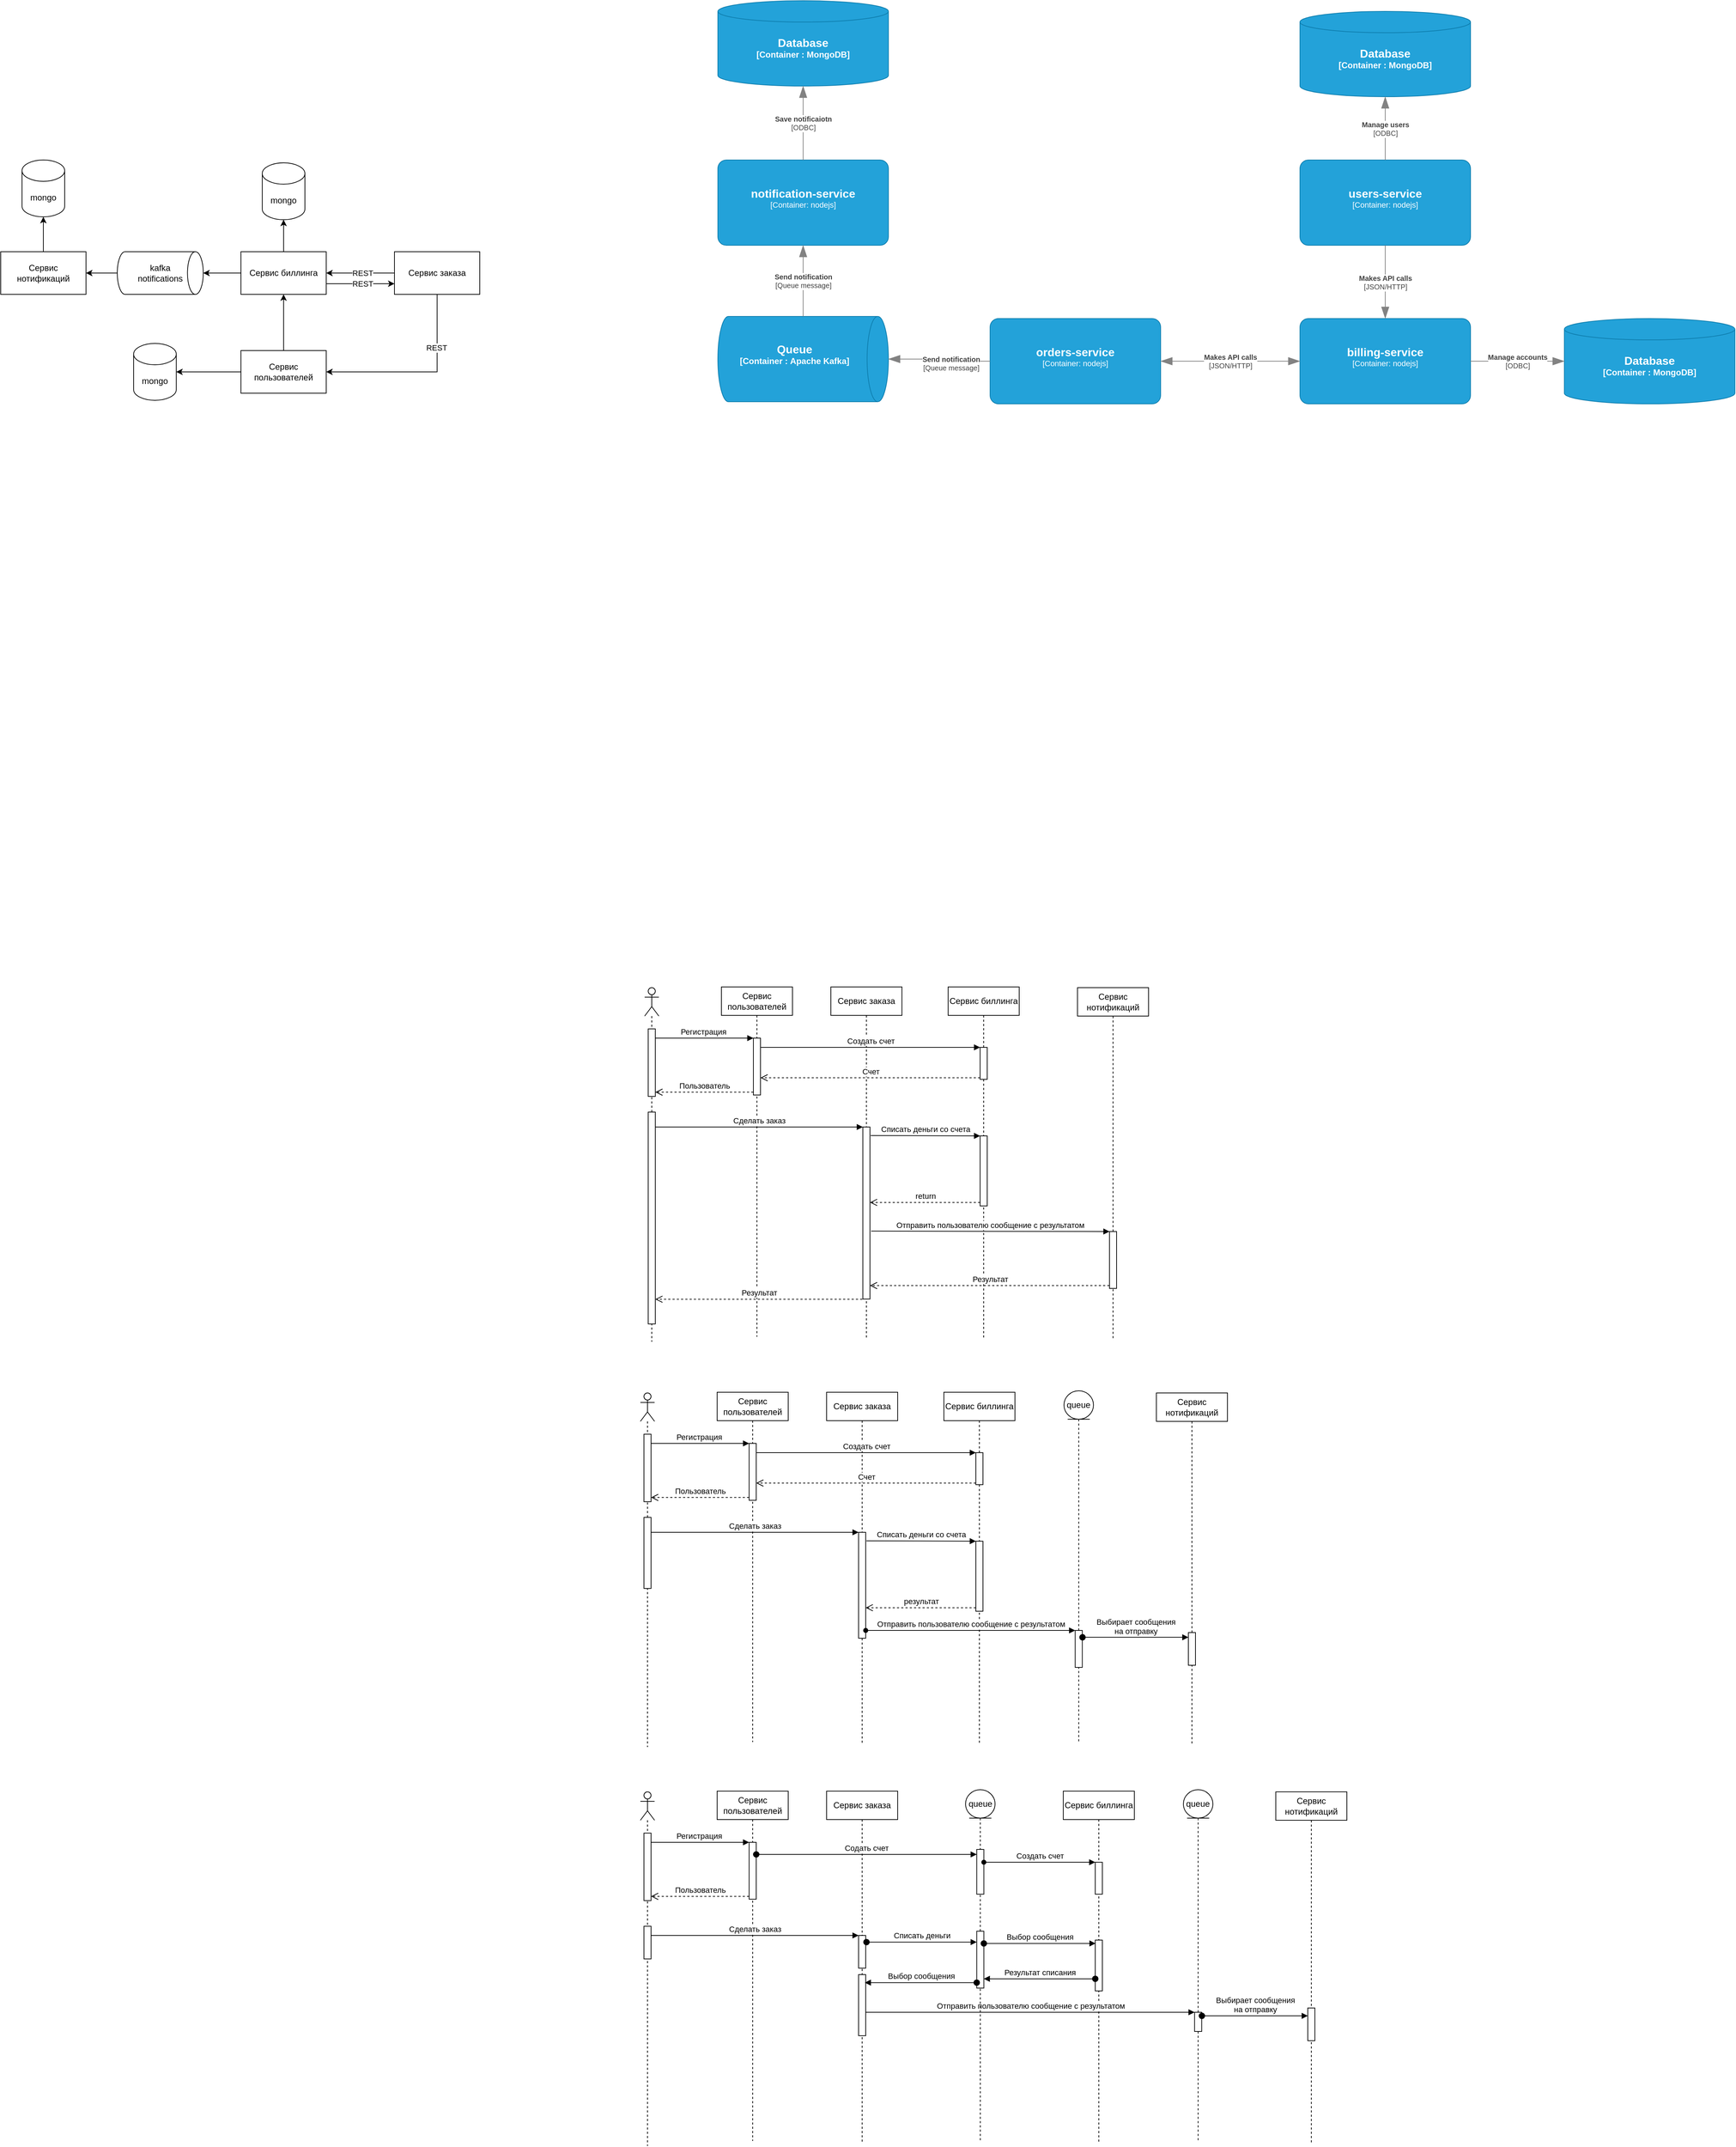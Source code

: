 <mxfile version="17.2.4" type="device"><diagram id="BWR03yrAjeiWioCfs5g1" name="Page-1"><mxGraphModel dx="2302" dy="2225" grid="0" gridSize="10" guides="1" tooltips="1" connect="1" arrows="1" fold="1" page="0" pageScale="1" pageWidth="1169" pageHeight="827" math="0" shadow="0"><root><mxCell id="0"/><mxCell id="1" parent="0"/><mxCell id="w_skYbhyD3DqAEMWuU6U-9" style="edgeStyle=orthogonalEdgeStyle;rounded=0;orthogonalLoop=1;jettySize=auto;html=1;" parent="1" source="w_skYbhyD3DqAEMWuU6U-1" target="w_skYbhyD3DqAEMWuU6U-2" edge="1"><mxGeometry relative="1" as="geometry"/></mxCell><mxCell id="HRz4wsdPQd09384HaooF-6" value="REST" style="edgeLabel;html=1;align=center;verticalAlign=middle;resizable=0;points=[];" parent="w_skYbhyD3DqAEMWuU6U-9" vertex="1" connectable="0"><mxGeometry x="0.233" y="1" relative="1" as="geometry"><mxPoint x="14" y="-1" as="offset"/></mxGeometry></mxCell><mxCell id="HRz4wsdPQd09384HaooF-4" style="edgeStyle=orthogonalEdgeStyle;rounded=0;orthogonalLoop=1;jettySize=auto;html=1;entryX=1;entryY=0.5;entryDx=0;entryDy=0;exitX=0.5;exitY=1;exitDx=0;exitDy=0;" parent="1" source="w_skYbhyD3DqAEMWuU6U-1" target="HRz4wsdPQd09384HaooF-2" edge="1"><mxGeometry relative="1" as="geometry"/></mxCell><mxCell id="HRz4wsdPQd09384HaooF-5" value="REST" style="edgeLabel;html=1;align=center;verticalAlign=middle;resizable=0;points=[];" parent="HRz4wsdPQd09384HaooF-4" vertex="1" connectable="0"><mxGeometry x="-0.437" y="-1" relative="1" as="geometry"><mxPoint as="offset"/></mxGeometry></mxCell><mxCell id="w_skYbhyD3DqAEMWuU6U-1" value="Сервис заказа" style="rounded=0;whiteSpace=wrap;html=1;" parent="1" vertex="1"><mxGeometry x="-324" y="-496" width="120" height="60" as="geometry"/></mxCell><mxCell id="w_skYbhyD3DqAEMWuU6U-7" style="edgeStyle=orthogonalEdgeStyle;rounded=0;orthogonalLoop=1;jettySize=auto;html=1;exitX=0.5;exitY=0;exitDx=0;exitDy=0;entryX=0.5;entryY=1;entryDx=0;entryDy=0;entryPerimeter=0;" parent="1" source="w_skYbhyD3DqAEMWuU6U-2" target="w_skYbhyD3DqAEMWuU6U-6" edge="1"><mxGeometry relative="1" as="geometry"/></mxCell><mxCell id="w_skYbhyD3DqAEMWuU6U-13" style="edgeStyle=orthogonalEdgeStyle;rounded=0;orthogonalLoop=1;jettySize=auto;html=1;exitX=0;exitY=0.5;exitDx=0;exitDy=0;entryX=1;entryY=0.5;entryDx=0;entryDy=0;entryPerimeter=0;" parent="1" source="w_skYbhyD3DqAEMWuU6U-2" target="w_skYbhyD3DqAEMWuU6U-12" edge="1"><mxGeometry relative="1" as="geometry"/></mxCell><mxCell id="HRz4wsdPQd09384HaooF-9" style="edgeStyle=orthogonalEdgeStyle;rounded=0;orthogonalLoop=1;jettySize=auto;html=1;exitX=1;exitY=0.75;exitDx=0;exitDy=0;entryX=0;entryY=0.75;entryDx=0;entryDy=0;" parent="1" source="w_skYbhyD3DqAEMWuU6U-2" target="w_skYbhyD3DqAEMWuU6U-1" edge="1"><mxGeometry relative="1" as="geometry"><Array as="points"><mxPoint x="-365" y="-451"/><mxPoint x="-365" y="-451"/></Array></mxGeometry></mxCell><mxCell id="HRz4wsdPQd09384HaooF-10" value="REST" style="edgeLabel;html=1;align=center;verticalAlign=middle;resizable=0;points=[];" parent="HRz4wsdPQd09384HaooF-9" vertex="1" connectable="0"><mxGeometry x="0.276" relative="1" as="geometry"><mxPoint x="-10" as="offset"/></mxGeometry></mxCell><mxCell id="w_skYbhyD3DqAEMWuU6U-2" value="Сервис биллинга" style="rounded=0;whiteSpace=wrap;html=1;" parent="1" vertex="1"><mxGeometry x="-540" y="-496" width="120" height="60" as="geometry"/></mxCell><mxCell id="w_skYbhyD3DqAEMWuU6U-5" style="edgeStyle=orthogonalEdgeStyle;rounded=0;orthogonalLoop=1;jettySize=auto;html=1;" parent="1" source="w_skYbhyD3DqAEMWuU6U-3" target="w_skYbhyD3DqAEMWuU6U-4" edge="1"><mxGeometry relative="1" as="geometry"/></mxCell><mxCell id="w_skYbhyD3DqAEMWuU6U-3" value="Сервис нотификаций&lt;br&gt;" style="rounded=0;whiteSpace=wrap;html=1;" parent="1" vertex="1"><mxGeometry x="-878" y="-496" width="120" height="60" as="geometry"/></mxCell><mxCell id="w_skYbhyD3DqAEMWuU6U-4" value="mongo" style="shape=cylinder3;whiteSpace=wrap;html=1;boundedLbl=1;backgroundOutline=1;size=15;" parent="1" vertex="1"><mxGeometry x="-848" y="-625" width="60" height="80" as="geometry"/></mxCell><mxCell id="w_skYbhyD3DqAEMWuU6U-6" value="mongo" style="shape=cylinder3;whiteSpace=wrap;html=1;boundedLbl=1;backgroundOutline=1;size=15;" parent="1" vertex="1"><mxGeometry x="-510" y="-621" width="60" height="80" as="geometry"/></mxCell><mxCell id="w_skYbhyD3DqAEMWuU6U-14" style="edgeStyle=orthogonalEdgeStyle;rounded=0;orthogonalLoop=1;jettySize=auto;html=1;" parent="1" source="w_skYbhyD3DqAEMWuU6U-12" target="w_skYbhyD3DqAEMWuU6U-3" edge="1"><mxGeometry relative="1" as="geometry"/></mxCell><mxCell id="w_skYbhyD3DqAEMWuU6U-12" value="kafka&lt;br&gt;notifications" style="strokeWidth=1;html=1;shape=mxgraph.flowchart.direct_data;whiteSpace=wrap;" parent="1" vertex="1"><mxGeometry x="-714" y="-496" width="121" height="60" as="geometry"/></mxCell><mxCell id="w_skYbhyD3DqAEMWuU6U-15" value="Сервис нотификаций" style="shape=umlLifeline;perimeter=lifelinePerimeter;whiteSpace=wrap;html=1;container=1;collapsible=0;recursiveResize=0;outlineConnect=0;strokeWidth=1;" parent="1" vertex="1"><mxGeometry x="637" y="539" width="100" height="494" as="geometry"/></mxCell><mxCell id="HRz4wsdPQd09384HaooF-51" value="" style="html=1;points=[];perimeter=orthogonalPerimeter;" parent="w_skYbhyD3DqAEMWuU6U-15" vertex="1"><mxGeometry x="45" y="343" width="10" height="80" as="geometry"/></mxCell><mxCell id="w_skYbhyD3DqAEMWuU6U-16" value="Сервис биллинга" style="shape=umlLifeline;perimeter=lifelinePerimeter;whiteSpace=wrap;html=1;container=1;collapsible=0;recursiveResize=0;outlineConnect=0;strokeWidth=1;" parent="1" vertex="1"><mxGeometry x="455" y="538" width="100" height="495" as="geometry"/></mxCell><mxCell id="HRz4wsdPQd09384HaooF-41" value="" style="html=1;points=[];perimeter=orthogonalPerimeter;" parent="w_skYbhyD3DqAEMWuU6U-16" vertex="1"><mxGeometry x="45" y="85" width="10" height="45" as="geometry"/></mxCell><mxCell id="HRz4wsdPQd09384HaooF-48" value="" style="html=1;points=[];perimeter=orthogonalPerimeter;" parent="w_skYbhyD3DqAEMWuU6U-16" vertex="1"><mxGeometry x="45" y="209.5" width="10" height="98.5" as="geometry"/></mxCell><mxCell id="w_skYbhyD3DqAEMWuU6U-17" value="Сервис заказа" style="shape=umlLifeline;perimeter=lifelinePerimeter;whiteSpace=wrap;html=1;container=1;collapsible=0;recursiveResize=0;outlineConnect=0;strokeWidth=1;" parent="1" vertex="1"><mxGeometry x="290" y="538" width="100" height="493" as="geometry"/></mxCell><mxCell id="HRz4wsdPQd09384HaooF-44" value="" style="html=1;points=[];perimeter=orthogonalPerimeter;" parent="w_skYbhyD3DqAEMWuU6U-17" vertex="1"><mxGeometry x="45" y="197" width="10" height="242" as="geometry"/></mxCell><mxCell id="HRz4wsdPQd09384HaooF-1" value="Сервис пользователей" style="shape=umlLifeline;perimeter=lifelinePerimeter;whiteSpace=wrap;html=1;container=1;collapsible=0;recursiveResize=0;outlineConnect=0;strokeWidth=1;" parent="1" vertex="1"><mxGeometry x="136" y="538" width="100" height="492" as="geometry"/></mxCell><mxCell id="HRz4wsdPQd09384HaooF-34" value="" style="html=1;points=[];perimeter=orthogonalPerimeter;" parent="HRz4wsdPQd09384HaooF-1" vertex="1"><mxGeometry x="45" y="72" width="10" height="80" as="geometry"/></mxCell><mxCell id="HRz4wsdPQd09384HaooF-3" style="edgeStyle=orthogonalEdgeStyle;rounded=0;orthogonalLoop=1;jettySize=auto;html=1;entryX=0.5;entryY=1;entryDx=0;entryDy=0;" parent="1" source="HRz4wsdPQd09384HaooF-2" target="w_skYbhyD3DqAEMWuU6U-2" edge="1"><mxGeometry relative="1" as="geometry"/></mxCell><mxCell id="HRz4wsdPQd09384HaooF-2" value="Сервис пользователей" style="rounded=0;whiteSpace=wrap;html=1;" parent="1" vertex="1"><mxGeometry x="-540" y="-357" width="120" height="60" as="geometry"/></mxCell><mxCell id="HRz4wsdPQd09384HaooF-8" style="edgeStyle=orthogonalEdgeStyle;rounded=0;orthogonalLoop=1;jettySize=auto;html=1;exitX=0;exitY=0.5;exitDx=0;exitDy=0;" parent="1" source="HRz4wsdPQd09384HaooF-2" target="HRz4wsdPQd09384HaooF-7" edge="1"><mxGeometry relative="1" as="geometry"/></mxCell><mxCell id="HRz4wsdPQd09384HaooF-7" value="mongo" style="shape=cylinder3;whiteSpace=wrap;html=1;boundedLbl=1;backgroundOutline=1;size=15;" parent="1" vertex="1"><mxGeometry x="-691" y="-367" width="60" height="80" as="geometry"/></mxCell><object placeholders="1" c4Name="notification-service" c4Type="Container" c4Technology="nodejs" c4Description="" label="&lt;font style=&quot;font-size: 16px&quot;&gt;&lt;b&gt;%c4Name%&lt;/b&gt;&lt;/font&gt;&lt;div&gt;[%c4Type%: %c4Technology%]&lt;/div&gt;&lt;br&gt;&lt;div&gt;&lt;font style=&quot;font-size: 11px&quot;&gt;&lt;font color=&quot;#E6E6E6&quot;&gt;%c4Description%&lt;/font&gt;&lt;/div&gt;" id="HRz4wsdPQd09384HaooF-14"><mxCell style="rounded=1;whiteSpace=wrap;html=1;fontSize=11;labelBackgroundColor=none;fillColor=#23A2D9;fontColor=#ffffff;align=center;arcSize=10;strokeColor=#0E7DAD;metaEdit=1;resizable=0;points=[[0.25,0,0],[0.5,0,0],[0.75,0,0],[1,0.25,0],[1,0.5,0],[1,0.75,0],[0.75,1,0],[0.5,1,0],[0.25,1,0],[0,0.75,0],[0,0.5,0],[0,0.25,0]];" parent="1" vertex="1"><mxGeometry x="131" y="-625" width="240" height="120" as="geometry"/></mxCell></object><object placeholders="1" c4Type="Database" c4Container="Container " c4Technology="MongoDB" c4Description="" label="&lt;font style=&quot;font-size: 16px&quot;&gt;&lt;b&gt;%c4Type%&lt;/font&gt;&lt;div&gt;[%c4Container%:&amp;nbsp;%c4Technology%]&lt;/div&gt;&lt;br&gt;&lt;div&gt;&lt;font style=&quot;font-size: 11px&quot;&gt;&lt;font color=&quot;#E6E6E6&quot;&gt;%c4Description%&lt;/font&gt;&lt;/div&gt;" id="HRz4wsdPQd09384HaooF-15"><mxCell style="shape=cylinder3;size=15;whiteSpace=wrap;html=1;boundedLbl=1;rounded=0;labelBackgroundColor=none;fillColor=#23A2D9;fontSize=12;fontColor=#ffffff;align=center;strokeColor=#0E7DAD;metaEdit=1;points=[[0.5,0,0],[1,0.25,0],[1,0.5,0],[1,0.75,0],[0.5,1,0],[0,0.75,0],[0,0.5,0],[0,0.25,0]];resizable=0;" parent="1" vertex="1"><mxGeometry x="1322" y="-402" width="240" height="120" as="geometry"/></mxCell></object><object placeholders="1" c4Type="Queue" c4Container="Container " c4Technology="Apache Kafka" c4Description="" label="&lt;font style=&quot;font-size: 16px&quot;&gt;&lt;b&gt;%c4Type%&lt;/font&gt;&lt;div&gt;[%c4Container%:&amp;nbsp;%c4Technology%]&lt;/div&gt;&lt;br&gt;&lt;div&gt;&lt;font style=&quot;font-size: 11px&quot;&gt;&lt;font color=&quot;#E6E6E6&quot;&gt;%c4Description%&lt;/font&gt;&lt;/div&gt;" id="HRz4wsdPQd09384HaooF-16"><mxCell style="shape=cylinder3;size=15;direction=south;whiteSpace=wrap;html=1;boundedLbl=1;rounded=0;labelBackgroundColor=none;fillColor=#23A2D9;fontSize=12;fontColor=#ffffff;align=center;strokeColor=#0E7DAD;metaEdit=1;points=[[0.5,0,0],[1,0.25,0],[1,0.5,0],[1,0.75,0],[0.5,1,0],[0,0.75,0],[0,0.5,0],[0,0.25,0]];resizable=0;" parent="1" vertex="1"><mxGeometry x="131" y="-405" width="240" height="120" as="geometry"/></mxCell></object><object placeholders="1" c4Name="users-service" c4Type="Container" c4Technology="nodejs" c4Description="" label="&lt;font style=&quot;font-size: 16px&quot;&gt;&lt;b&gt;%c4Name%&lt;/b&gt;&lt;/font&gt;&lt;div&gt;[%c4Type%: %c4Technology%]&lt;/div&gt;&lt;br&gt;&lt;div&gt;&lt;font style=&quot;font-size: 11px&quot;&gt;&lt;font color=&quot;#E6E6E6&quot;&gt;%c4Description%&lt;/font&gt;&lt;/div&gt;" id="HRz4wsdPQd09384HaooF-17"><mxCell style="rounded=1;whiteSpace=wrap;html=1;fontSize=11;labelBackgroundColor=none;fillColor=#23A2D9;fontColor=#ffffff;align=center;arcSize=10;strokeColor=#0E7DAD;metaEdit=1;resizable=0;points=[[0.25,0,0],[0.5,0,0],[0.75,0,0],[1,0.25,0],[1,0.5,0],[1,0.75,0],[0.75,1,0],[0.5,1,0],[0.25,1,0],[0,0.75,0],[0,0.5,0],[0,0.25,0]];" parent="1" vertex="1"><mxGeometry x="950" y="-625" width="240" height="120" as="geometry"/></mxCell></object><object placeholders="1" c4Name="billing-service" c4Type="Container" c4Technology="nodejs" c4Description="" label="&lt;font style=&quot;font-size: 16px&quot;&gt;&lt;b&gt;%c4Name%&lt;/b&gt;&lt;/font&gt;&lt;div&gt;[%c4Type%: %c4Technology%]&lt;/div&gt;&lt;br&gt;&lt;div&gt;&lt;font style=&quot;font-size: 11px&quot;&gt;&lt;font color=&quot;#E6E6E6&quot;&gt;%c4Description%&lt;/font&gt;&lt;/div&gt;" id="HRz4wsdPQd09384HaooF-18"><mxCell style="rounded=1;whiteSpace=wrap;html=1;fontSize=11;labelBackgroundColor=none;fillColor=#23A2D9;fontColor=#ffffff;align=center;arcSize=10;strokeColor=#0E7DAD;metaEdit=1;resizable=0;points=[[0.25,0,0],[0.5,0,0],[0.75,0,0],[1,0.25,0],[1,0.5,0],[1,0.75,0],[0.75,1,0],[0.5,1,0],[0.25,1,0],[0,0.75,0],[0,0.5,0],[0,0.25,0]];" parent="1" vertex="1"><mxGeometry x="950" y="-402" width="240" height="120" as="geometry"/></mxCell></object><object placeholders="1" c4Name="orders-service" c4Type="Container" c4Technology="nodejs" c4Description="" label="&lt;font style=&quot;font-size: 16px&quot;&gt;&lt;b&gt;%c4Name%&lt;/b&gt;&lt;/font&gt;&lt;div&gt;[%c4Type%: %c4Technology%]&lt;/div&gt;&lt;br&gt;&lt;div&gt;&lt;font style=&quot;font-size: 11px&quot;&gt;&lt;font color=&quot;#E6E6E6&quot;&gt;%c4Description%&lt;/font&gt;&lt;/div&gt;" id="HRz4wsdPQd09384HaooF-19"><mxCell style="rounded=1;whiteSpace=wrap;html=1;fontSize=11;labelBackgroundColor=none;fillColor=#23A2D9;fontColor=#ffffff;align=center;arcSize=10;strokeColor=#0E7DAD;metaEdit=1;resizable=0;points=[[0.25,0,0],[0.5,0,0],[0.75,0,0],[1,0.25,0],[1,0.5,0],[1,0.75,0],[0.75,1,0],[0.5,1,0],[0.25,1,0],[0,0.75,0],[0,0.5,0],[0,0.25,0]];" parent="1" vertex="1"><mxGeometry x="514" y="-402" width="240" height="120" as="geometry"/></mxCell></object><object placeholders="1" c4Type="Database" c4Container="Container " c4Technology="MongoDB" c4Description="" label="&lt;font style=&quot;font-size: 16px&quot;&gt;&lt;b&gt;%c4Type%&lt;/font&gt;&lt;div&gt;[%c4Container%:&amp;nbsp;%c4Technology%]&lt;/div&gt;&lt;br&gt;&lt;div&gt;&lt;font style=&quot;font-size: 11px&quot;&gt;&lt;font color=&quot;#E6E6E6&quot;&gt;%c4Description%&lt;/font&gt;&lt;/div&gt;" id="HRz4wsdPQd09384HaooF-20"><mxCell style="shape=cylinder3;size=15;whiteSpace=wrap;html=1;boundedLbl=1;rounded=0;labelBackgroundColor=none;fillColor=#23A2D9;fontSize=12;fontColor=#ffffff;align=center;strokeColor=#0E7DAD;metaEdit=1;points=[[0.5,0,0],[1,0.25,0],[1,0.5,0],[1,0.75,0],[0.5,1,0],[0,0.75,0],[0,0.5,0],[0,0.25,0]];resizable=0;" parent="1" vertex="1"><mxGeometry x="950" y="-834" width="240" height="120" as="geometry"/></mxCell></object><object placeholders="1" c4Type="Database" c4Container="Container " c4Technology="MongoDB" c4Description="" label="&lt;font style=&quot;font-size: 16px&quot;&gt;&lt;b&gt;%c4Type%&lt;/font&gt;&lt;div&gt;[%c4Container%:&amp;nbsp;%c4Technology%]&lt;/div&gt;&lt;br&gt;&lt;div&gt;&lt;font style=&quot;font-size: 11px&quot;&gt;&lt;font color=&quot;#E6E6E6&quot;&gt;%c4Description%&lt;/font&gt;&lt;/div&gt;" id="HRz4wsdPQd09384HaooF-21"><mxCell style="shape=cylinder3;size=15;whiteSpace=wrap;html=1;boundedLbl=1;rounded=0;labelBackgroundColor=none;fillColor=#23A2D9;fontSize=12;fontColor=#ffffff;align=center;strokeColor=#0E7DAD;metaEdit=1;points=[[0.5,0,0],[1,0.25,0],[1,0.5,0],[1,0.75,0],[0.5,1,0],[0,0.75,0],[0,0.5,0],[0,0.25,0]];resizable=0;" parent="1" vertex="1"><mxGeometry x="131" y="-849" width="240" height="120" as="geometry"/></mxCell></object><object placeholders="1" c4Type="Relationship" c4Technology="ODBC" c4Description="Save notificaiotn" label="&lt;div style=&quot;text-align: left&quot;&gt;&lt;div style=&quot;text-align: center&quot;&gt;&lt;b&gt;%c4Description%&lt;/b&gt;&lt;/div&gt;&lt;div style=&quot;text-align: center&quot;&gt;[%c4Technology%]&lt;/div&gt;&lt;/div&gt;" id="HRz4wsdPQd09384HaooF-23"><mxCell style="endArrow=blockThin;html=1;fontSize=10;fontColor=#404040;strokeWidth=1;endFill=1;strokeColor=#828282;elbow=vertical;metaEdit=1;endSize=14;startSize=14;jumpStyle=arc;jumpSize=16;rounded=0;edgeStyle=orthogonalEdgeStyle;" parent="1" source="HRz4wsdPQd09384HaooF-14" target="HRz4wsdPQd09384HaooF-21" edge="1"><mxGeometry width="240" relative="1" as="geometry"><mxPoint x="425" y="-448" as="sourcePoint"/><mxPoint x="665" y="-448" as="targetPoint"/></mxGeometry></mxCell></object><object placeholders="1" c4Type="Relationship" c4Technology="Queue message" c4Description="Send notification" label="&lt;div style=&quot;text-align: left&quot;&gt;&lt;div style=&quot;text-align: center&quot;&gt;&lt;b&gt;%c4Description%&lt;/b&gt;&lt;/div&gt;&lt;div style=&quot;text-align: center&quot;&gt;[%c4Technology%]&lt;/div&gt;&lt;/div&gt;" id="HRz4wsdPQd09384HaooF-25"><mxCell style="endArrow=blockThin;html=1;fontSize=10;fontColor=#404040;strokeWidth=1;endFill=1;strokeColor=#828282;elbow=vertical;metaEdit=1;endSize=14;startSize=14;jumpStyle=arc;jumpSize=16;rounded=0;edgeStyle=orthogonalEdgeStyle;exitX=0;exitY=0.5;exitDx=0;exitDy=0;exitPerimeter=0;" parent="1" source="HRz4wsdPQd09384HaooF-16" target="HRz4wsdPQd09384HaooF-14" edge="1"><mxGeometry width="240" relative="1" as="geometry"><mxPoint x="232" y="-165" as="sourcePoint"/><mxPoint x="472" y="-165" as="targetPoint"/></mxGeometry></mxCell></object><object placeholders="1" c4Type="Relationship" c4Technology="Queue message" c4Description="Send notification" label="&lt;div style=&quot;text-align: left&quot;&gt;&lt;div style=&quot;text-align: center&quot;&gt;&lt;b&gt;%c4Description%&lt;/b&gt;&lt;/div&gt;&lt;div style=&quot;text-align: center&quot;&gt;[%c4Technology%]&lt;/div&gt;&lt;/div&gt;" id="HRz4wsdPQd09384HaooF-26"><mxCell style="endArrow=blockThin;html=1;fontSize=10;fontColor=#404040;strokeWidth=1;endFill=1;strokeColor=#828282;elbow=vertical;metaEdit=1;endSize=14;startSize=14;jumpStyle=arc;jumpSize=16;rounded=0;edgeStyle=orthogonalEdgeStyle;entryX=0.5;entryY=0;entryDx=0;entryDy=0;entryPerimeter=0;exitX=0;exitY=0.5;exitDx=0;exitDy=0;exitPerimeter=0;" parent="1" source="HRz4wsdPQd09384HaooF-19" target="HRz4wsdPQd09384HaooF-16" edge="1"><mxGeometry x="-0.247" y="3" width="240" relative="1" as="geometry"><mxPoint x="644" y="-116" as="sourcePoint"/><mxPoint x="884" y="-116" as="targetPoint"/><mxPoint as="offset"/></mxGeometry></mxCell></object><object placeholders="1" c4Type="Relationship" c4Technology="JSON/HTTP" c4Description="Makes API calls" label="&lt;div style=&quot;text-align: left&quot;&gt;&lt;div style=&quot;text-align: center&quot;&gt;&lt;b&gt;%c4Description%&lt;/b&gt;&lt;/div&gt;&lt;div style=&quot;text-align: center&quot;&gt;[%c4Technology%]&lt;/div&gt;&lt;/div&gt;" id="HRz4wsdPQd09384HaooF-27"><mxCell style="endArrow=blockThin;html=1;fontSize=10;fontColor=#404040;strokeWidth=1;endFill=1;strokeColor=#828282;elbow=vertical;metaEdit=1;endSize=14;startSize=14;jumpStyle=arc;jumpSize=16;rounded=0;edgeStyle=orthogonalEdgeStyle;exitX=1;exitY=0.5;exitDx=0;exitDy=0;exitPerimeter=0;startArrow=blockThin;startFill=1;" parent="1" source="HRz4wsdPQd09384HaooF-19" target="HRz4wsdPQd09384HaooF-18" edge="1"><mxGeometry width="240" relative="1" as="geometry"><mxPoint x="894" y="-106" as="sourcePoint"/><mxPoint x="654" y="-106" as="targetPoint"/></mxGeometry></mxCell></object><object placeholders="1" c4Type="Relationship" c4Technology="JSON/HTTP" c4Description="Makes API calls" label="&lt;div style=&quot;text-align: left&quot;&gt;&lt;div style=&quot;text-align: center&quot;&gt;&lt;b&gt;%c4Description%&lt;/b&gt;&lt;/div&gt;&lt;div style=&quot;text-align: center&quot;&gt;[%c4Technology%]&lt;/div&gt;&lt;/div&gt;" id="HRz4wsdPQd09384HaooF-29"><mxCell style="endArrow=blockThin;html=1;fontSize=10;fontColor=#404040;strokeWidth=1;endFill=1;strokeColor=#828282;elbow=vertical;metaEdit=1;endSize=14;startSize=14;jumpStyle=arc;jumpSize=16;rounded=0;edgeStyle=orthogonalEdgeStyle;" parent="1" source="HRz4wsdPQd09384HaooF-17" target="HRz4wsdPQd09384HaooF-18" edge="1"><mxGeometry width="240" relative="1" as="geometry"><mxPoint x="950" y="-177" as="sourcePoint"/><mxPoint x="1090" y="-431" as="targetPoint"/></mxGeometry></mxCell></object><object placeholders="1" c4Type="Relationship" c4Technology="ODBC" c4Description="Manage accounts" label="&lt;div style=&quot;text-align: left&quot;&gt;&lt;div style=&quot;text-align: center&quot;&gt;&lt;b&gt;%c4Description%&lt;/b&gt;&lt;/div&gt;&lt;div style=&quot;text-align: center&quot;&gt;[%c4Technology%]&lt;/div&gt;&lt;/div&gt;" id="HRz4wsdPQd09384HaooF-32"><mxCell style="endArrow=blockThin;html=1;fontSize=10;fontColor=#404040;strokeWidth=1;endFill=1;strokeColor=#828282;elbow=vertical;metaEdit=1;endSize=14;startSize=14;jumpStyle=arc;jumpSize=16;rounded=0;edgeStyle=orthogonalEdgeStyle;exitX=1;exitY=0.5;exitDx=0;exitDy=0;exitPerimeter=0;" parent="1" source="HRz4wsdPQd09384HaooF-18" target="HRz4wsdPQd09384HaooF-15" edge="1"><mxGeometry width="240" relative="1" as="geometry"><mxPoint x="406" y="-460.95" as="sourcePoint"/><mxPoint x="549" y="-458.003" as="targetPoint"/></mxGeometry></mxCell></object><object placeholders="1" c4Type="Relationship" c4Technology="ODBC" c4Description="Manage users" label="&lt;div style=&quot;text-align: left&quot;&gt;&lt;div style=&quot;text-align: center&quot;&gt;&lt;b&gt;%c4Description%&lt;/b&gt;&lt;/div&gt;&lt;div style=&quot;text-align: center&quot;&gt;[%c4Technology%]&lt;/div&gt;&lt;/div&gt;" id="HRz4wsdPQd09384HaooF-33"><mxCell style="endArrow=blockThin;html=1;fontSize=10;fontColor=#404040;strokeWidth=1;endFill=1;strokeColor=#828282;elbow=vertical;metaEdit=1;endSize=14;startSize=14;jumpStyle=arc;jumpSize=16;rounded=0;edgeStyle=orthogonalEdgeStyle;" parent="1" source="HRz4wsdPQd09384HaooF-17" target="HRz4wsdPQd09384HaooF-20" edge="1"><mxGeometry width="240" relative="1" as="geometry"><mxPoint x="391" y="-545" as="sourcePoint"/><mxPoint x="534" y="-542.053" as="targetPoint"/></mxGeometry></mxCell></object><mxCell id="HRz4wsdPQd09384HaooF-35" value="Регистрация&amp;nbsp;" style="html=1;verticalAlign=bottom;endArrow=block;entryX=0;entryY=0;rounded=0;" parent="1" source="HRz4wsdPQd09384HaooF-61" target="HRz4wsdPQd09384HaooF-34" edge="1"><mxGeometry relative="1" as="geometry"><mxPoint x="50" y="610" as="sourcePoint"/></mxGeometry></mxCell><mxCell id="HRz4wsdPQd09384HaooF-36" value="Пользователь" style="html=1;verticalAlign=bottom;endArrow=open;dashed=1;endSize=8;exitX=0;exitY=0.95;rounded=0;" parent="1" source="HRz4wsdPQd09384HaooF-34" target="HRz4wsdPQd09384HaooF-61" edge="1"><mxGeometry relative="1" as="geometry"><mxPoint x="71" y="686" as="targetPoint"/></mxGeometry></mxCell><mxCell id="HRz4wsdPQd09384HaooF-42" value="Создать счет" style="html=1;verticalAlign=bottom;endArrow=block;entryX=0;entryY=0;rounded=0;" parent="1" target="HRz4wsdPQd09384HaooF-41" edge="1"><mxGeometry relative="1" as="geometry"><mxPoint x="191" y="623" as="sourcePoint"/></mxGeometry></mxCell><mxCell id="HRz4wsdPQd09384HaooF-43" value="Счет" style="html=1;verticalAlign=bottom;endArrow=open;dashed=1;endSize=8;exitX=0;exitY=0.95;rounded=0;" parent="1" source="HRz4wsdPQd09384HaooF-41" target="HRz4wsdPQd09384HaooF-34" edge="1"><mxGeometry relative="1" as="geometry"><mxPoint x="261" y="699" as="targetPoint"/></mxGeometry></mxCell><mxCell id="HRz4wsdPQd09384HaooF-49" value="Списать деньги со счета" style="html=1;verticalAlign=bottom;endArrow=block;entryX=0;entryY=0;rounded=0;" parent="1" target="HRz4wsdPQd09384HaooF-48" edge="1"><mxGeometry relative="1" as="geometry"><mxPoint x="346" y="747" as="sourcePoint"/></mxGeometry></mxCell><mxCell id="HRz4wsdPQd09384HaooF-50" value="return" style="html=1;verticalAlign=bottom;endArrow=open;dashed=1;endSize=8;exitX=0;exitY=0.95;rounded=0;" parent="1" source="HRz4wsdPQd09384HaooF-48" target="HRz4wsdPQd09384HaooF-44" edge="1"><mxGeometry relative="1" as="geometry"><mxPoint x="430" y="823.5" as="targetPoint"/></mxGeometry></mxCell><mxCell id="HRz4wsdPQd09384HaooF-52" value="Отправить пользователю сообщение с результатом" style="html=1;verticalAlign=bottom;endArrow=block;entryX=0;entryY=0;rounded=0;exitX=1.158;exitY=0.605;exitDx=0;exitDy=0;exitPerimeter=0;" parent="1" source="HRz4wsdPQd09384HaooF-44" target="HRz4wsdPQd09384HaooF-51" edge="1"><mxGeometry relative="1" as="geometry"><mxPoint x="612" y="882" as="sourcePoint"/></mxGeometry></mxCell><mxCell id="HRz4wsdPQd09384HaooF-53" value="Результат" style="html=1;verticalAlign=bottom;endArrow=open;dashed=1;endSize=8;exitX=0;exitY=0.95;rounded=0;" parent="1" source="HRz4wsdPQd09384HaooF-51" target="HRz4wsdPQd09384HaooF-44" edge="1"><mxGeometry relative="1" as="geometry"><mxPoint x="612" y="958" as="targetPoint"/></mxGeometry></mxCell><mxCell id="HRz4wsdPQd09384HaooF-56" value="Результат" style="html=1;verticalAlign=bottom;endArrow=open;dashed=1;endSize=8;exitX=-0.077;exitY=1.001;rounded=0;exitDx=0;exitDy=0;exitPerimeter=0;" parent="1" source="HRz4wsdPQd09384HaooF-44" target="HRz4wsdPQd09384HaooF-62" edge="1"><mxGeometry relative="1" as="geometry"><mxPoint x="106" y="977" as="targetPoint"/><mxPoint x="233" y="1031" as="sourcePoint"/></mxGeometry></mxCell><mxCell id="HRz4wsdPQd09384HaooF-57" value="" style="shape=umlLifeline;participant=umlActor;perimeter=lifelinePerimeter;whiteSpace=wrap;html=1;container=1;collapsible=0;recursiveResize=0;verticalAlign=top;spacingTop=36;outlineConnect=0;" parent="1" vertex="1"><mxGeometry x="28" y="539" width="20" height="498" as="geometry"/></mxCell><mxCell id="HRz4wsdPQd09384HaooF-61" value="" style="html=1;points=[];perimeter=orthogonalPerimeter;" parent="HRz4wsdPQd09384HaooF-57" vertex="1"><mxGeometry x="5" y="58" width="10" height="95" as="geometry"/></mxCell><mxCell id="HRz4wsdPQd09384HaooF-62" value="" style="html=1;points=[];perimeter=orthogonalPerimeter;" parent="HRz4wsdPQd09384HaooF-57" vertex="1"><mxGeometry x="5" y="175" width="10" height="298" as="geometry"/></mxCell><mxCell id="HRz4wsdPQd09384HaooF-45" value="Сделать заказ" style="html=1;verticalAlign=bottom;endArrow=block;entryX=0;entryY=0;rounded=0;" parent="1" source="HRz4wsdPQd09384HaooF-62" target="HRz4wsdPQd09384HaooF-44" edge="1"><mxGeometry relative="1" as="geometry"><mxPoint x="111" y="734" as="sourcePoint"/></mxGeometry></mxCell><mxCell id="HRz4wsdPQd09384HaooF-63" value="Сервис нотификаций" style="shape=umlLifeline;perimeter=lifelinePerimeter;whiteSpace=wrap;html=1;container=1;collapsible=0;recursiveResize=0;outlineConnect=0;strokeWidth=1;" parent="1" vertex="1"><mxGeometry x="748" y="1109" width="100" height="494" as="geometry"/></mxCell><mxCell id="HRz4wsdPQd09384HaooF-89" value="" style="html=1;points=[];perimeter=orthogonalPerimeter;" parent="HRz4wsdPQd09384HaooF-63" vertex="1"><mxGeometry x="45" y="337" width="10" height="46" as="geometry"/></mxCell><mxCell id="HRz4wsdPQd09384HaooF-65" value="Сервис биллинга" style="shape=umlLifeline;perimeter=lifelinePerimeter;whiteSpace=wrap;html=1;container=1;collapsible=0;recursiveResize=0;outlineConnect=0;strokeWidth=1;" parent="1" vertex="1"><mxGeometry x="449" y="1108" width="100" height="495" as="geometry"/></mxCell><mxCell id="HRz4wsdPQd09384HaooF-66" value="" style="html=1;points=[];perimeter=orthogonalPerimeter;" parent="HRz4wsdPQd09384HaooF-65" vertex="1"><mxGeometry x="45" y="85" width="10" height="45" as="geometry"/></mxCell><mxCell id="HRz4wsdPQd09384HaooF-67" value="" style="html=1;points=[];perimeter=orthogonalPerimeter;" parent="HRz4wsdPQd09384HaooF-65" vertex="1"><mxGeometry x="45" y="209.5" width="10" height="98.5" as="geometry"/></mxCell><mxCell id="HRz4wsdPQd09384HaooF-68" value="Сервис заказа" style="shape=umlLifeline;perimeter=lifelinePerimeter;whiteSpace=wrap;html=1;container=1;collapsible=0;recursiveResize=0;outlineConnect=0;strokeWidth=1;" parent="1" vertex="1"><mxGeometry x="284" y="1108" width="100" height="493" as="geometry"/></mxCell><mxCell id="HRz4wsdPQd09384HaooF-69" value="" style="html=1;points=[];perimeter=orthogonalPerimeter;" parent="HRz4wsdPQd09384HaooF-68" vertex="1"><mxGeometry x="45" y="197" width="10" height="149" as="geometry"/></mxCell><mxCell id="HRz4wsdPQd09384HaooF-70" value="Сервис пользователей" style="shape=umlLifeline;perimeter=lifelinePerimeter;whiteSpace=wrap;html=1;container=1;collapsible=0;recursiveResize=0;outlineConnect=0;strokeWidth=1;" parent="1" vertex="1"><mxGeometry x="130" y="1108" width="100" height="492" as="geometry"/></mxCell><mxCell id="HRz4wsdPQd09384HaooF-71" value="" style="html=1;points=[];perimeter=orthogonalPerimeter;" parent="HRz4wsdPQd09384HaooF-70" vertex="1"><mxGeometry x="45" y="72" width="10" height="80" as="geometry"/></mxCell><mxCell id="HRz4wsdPQd09384HaooF-72" value="Регистрация&amp;nbsp;" style="html=1;verticalAlign=bottom;endArrow=block;entryX=0;entryY=0;rounded=0;" parent="1" source="HRz4wsdPQd09384HaooF-82" target="HRz4wsdPQd09384HaooF-71" edge="1"><mxGeometry relative="1" as="geometry"><mxPoint x="44" y="1180" as="sourcePoint"/></mxGeometry></mxCell><mxCell id="HRz4wsdPQd09384HaooF-73" value="Пользователь" style="html=1;verticalAlign=bottom;endArrow=open;dashed=1;endSize=8;exitX=0;exitY=0.95;rounded=0;" parent="1" source="HRz4wsdPQd09384HaooF-71" target="HRz4wsdPQd09384HaooF-82" edge="1"><mxGeometry relative="1" as="geometry"><mxPoint x="65" y="1256" as="targetPoint"/></mxGeometry></mxCell><mxCell id="HRz4wsdPQd09384HaooF-74" value="Создать счет" style="html=1;verticalAlign=bottom;endArrow=block;entryX=0;entryY=0;rounded=0;" parent="1" target="HRz4wsdPQd09384HaooF-66" edge="1"><mxGeometry relative="1" as="geometry"><mxPoint x="185" y="1193" as="sourcePoint"/></mxGeometry></mxCell><mxCell id="HRz4wsdPQd09384HaooF-75" value="Счет" style="html=1;verticalAlign=bottom;endArrow=open;dashed=1;endSize=8;exitX=0;exitY=0.95;rounded=0;" parent="1" source="HRz4wsdPQd09384HaooF-66" target="HRz4wsdPQd09384HaooF-71" edge="1"><mxGeometry relative="1" as="geometry"><mxPoint x="255" y="1269" as="targetPoint"/></mxGeometry></mxCell><mxCell id="HRz4wsdPQd09384HaooF-76" value="Списать деньги со счета" style="html=1;verticalAlign=bottom;endArrow=block;entryX=0;entryY=0;rounded=0;" parent="1" target="HRz4wsdPQd09384HaooF-67" edge="1"><mxGeometry relative="1" as="geometry"><mxPoint x="340" y="1317" as="sourcePoint"/></mxGeometry></mxCell><mxCell id="HRz4wsdPQd09384HaooF-77" value="результат" style="html=1;verticalAlign=bottom;endArrow=open;dashed=1;endSize=8;exitX=0;exitY=0.95;rounded=0;" parent="1" source="HRz4wsdPQd09384HaooF-67" target="HRz4wsdPQd09384HaooF-69" edge="1"><mxGeometry relative="1" as="geometry"><mxPoint x="424" y="1393.5" as="targetPoint"/></mxGeometry></mxCell><mxCell id="HRz4wsdPQd09384HaooF-78" value="Отправить пользователю сообщение с результатом" style="html=1;verticalAlign=bottom;endArrow=block;entryX=0;entryY=0;rounded=0;startArrow=oval;startFill=1;" parent="1" source="HRz4wsdPQd09384HaooF-69" target="HRz4wsdPQd09384HaooF-64" edge="1"><mxGeometry relative="1" as="geometry"><mxPoint x="556" y="1462" as="sourcePoint"/></mxGeometry></mxCell><mxCell id="HRz4wsdPQd09384HaooF-81" value="" style="shape=umlLifeline;participant=umlActor;perimeter=lifelinePerimeter;whiteSpace=wrap;html=1;container=1;collapsible=0;recursiveResize=0;verticalAlign=top;spacingTop=36;outlineConnect=0;" parent="1" vertex="1"><mxGeometry x="22" y="1109" width="20" height="498" as="geometry"/></mxCell><mxCell id="HRz4wsdPQd09384HaooF-82" value="" style="html=1;points=[];perimeter=orthogonalPerimeter;" parent="HRz4wsdPQd09384HaooF-81" vertex="1"><mxGeometry x="5" y="58" width="10" height="95" as="geometry"/></mxCell><mxCell id="HRz4wsdPQd09384HaooF-83" value="" style="html=1;points=[];perimeter=orthogonalPerimeter;" parent="HRz4wsdPQd09384HaooF-81" vertex="1"><mxGeometry x="5" y="175" width="10" height="100" as="geometry"/></mxCell><mxCell id="HRz4wsdPQd09384HaooF-84" value="Сделать заказ" style="html=1;verticalAlign=bottom;endArrow=block;entryX=0;entryY=0;rounded=0;" parent="1" source="HRz4wsdPQd09384HaooF-83" target="HRz4wsdPQd09384HaooF-69" edge="1"><mxGeometry relative="1" as="geometry"><mxPoint x="105" y="1304" as="sourcePoint"/></mxGeometry></mxCell><mxCell id="HRz4wsdPQd09384HaooF-87" value="" style="shape=umlLifeline;participant=umlEntity;perimeter=lifelinePerimeter;whiteSpace=wrap;html=1;container=1;collapsible=0;recursiveResize=0;verticalAlign=top;spacingTop=36;outlineConnect=0;" parent="1" vertex="1"><mxGeometry x="618" y="1106" width="41.5" height="495" as="geometry"/></mxCell><mxCell id="HRz4wsdPQd09384HaooF-88" value="queue" style="text;html=1;align=center;verticalAlign=middle;resizable=0;points=[];autosize=1;strokeColor=none;fillColor=none;" parent="HRz4wsdPQd09384HaooF-87" vertex="1"><mxGeometry x="-1.5" y="11" width="43" height="18" as="geometry"/></mxCell><mxCell id="HRz4wsdPQd09384HaooF-64" value="" style="html=1;points=[];perimeter=orthogonalPerimeter;" parent="HRz4wsdPQd09384HaooF-87" vertex="1"><mxGeometry x="15.75" y="337" width="10" height="52" as="geometry"/></mxCell><mxCell id="HRz4wsdPQd09384HaooF-90" value="Выбирает сообщения&lt;br&gt;на отправку" style="html=1;verticalAlign=bottom;startArrow=oval;endArrow=block;startSize=8;rounded=0;exitX=1.03;exitY=0.186;exitDx=0;exitDy=0;exitPerimeter=0;" parent="1" source="HRz4wsdPQd09384HaooF-64" target="HRz4wsdPQd09384HaooF-89" edge="1"><mxGeometry relative="1" as="geometry"><mxPoint x="734" y="1440" as="sourcePoint"/></mxGeometry></mxCell><mxCell id="HRz4wsdPQd09384HaooF-91" value="Сервис нотификаций" style="shape=umlLifeline;perimeter=lifelinePerimeter;whiteSpace=wrap;html=1;container=1;collapsible=0;recursiveResize=0;outlineConnect=0;strokeWidth=1;" parent="1" vertex="1"><mxGeometry x="916" y="1670" width="100" height="494" as="geometry"/></mxCell><mxCell id="HRz4wsdPQd09384HaooF-92" value="" style="html=1;points=[];perimeter=orthogonalPerimeter;" parent="HRz4wsdPQd09384HaooF-91" vertex="1"><mxGeometry x="45" y="304" width="10" height="46" as="geometry"/></mxCell><mxCell id="HRz4wsdPQd09384HaooF-93" value="Сервис биллинга" style="shape=umlLifeline;perimeter=lifelinePerimeter;whiteSpace=wrap;html=1;container=1;collapsible=0;recursiveResize=0;outlineConnect=0;strokeWidth=1;" parent="1" vertex="1"><mxGeometry x="617" y="1669" width="100" height="495" as="geometry"/></mxCell><mxCell id="HRz4wsdPQd09384HaooF-94" value="" style="html=1;points=[];perimeter=orthogonalPerimeter;" parent="HRz4wsdPQd09384HaooF-93" vertex="1"><mxGeometry x="45" y="100" width="10" height="45" as="geometry"/></mxCell><mxCell id="HRz4wsdPQd09384HaooF-95" value="" style="html=1;points=[];perimeter=orthogonalPerimeter;" parent="HRz4wsdPQd09384HaooF-93" vertex="1"><mxGeometry x="45" y="209.5" width="10" height="71.5" as="geometry"/></mxCell><mxCell id="HRz4wsdPQd09384HaooF-96" value="Сервис заказа" style="shape=umlLifeline;perimeter=lifelinePerimeter;whiteSpace=wrap;html=1;container=1;collapsible=0;recursiveResize=0;outlineConnect=0;strokeWidth=1;" parent="1" vertex="1"><mxGeometry x="284" y="1669" width="100" height="493" as="geometry"/></mxCell><mxCell id="HRz4wsdPQd09384HaooF-97" value="" style="html=1;points=[];perimeter=orthogonalPerimeter;" parent="HRz4wsdPQd09384HaooF-96" vertex="1"><mxGeometry x="45" y="203" width="10" height="46" as="geometry"/></mxCell><mxCell id="HRz4wsdPQd09384HaooF-130" value="" style="html=1;points=[];perimeter=orthogonalPerimeter;" parent="HRz4wsdPQd09384HaooF-96" vertex="1"><mxGeometry x="45" y="258" width="10" height="86" as="geometry"/></mxCell><mxCell id="HRz4wsdPQd09384HaooF-98" value="Сервис пользователей" style="shape=umlLifeline;perimeter=lifelinePerimeter;whiteSpace=wrap;html=1;container=1;collapsible=0;recursiveResize=0;outlineConnect=0;strokeWidth=1;" parent="1" vertex="1"><mxGeometry x="130" y="1669" width="100" height="492" as="geometry"/></mxCell><mxCell id="HRz4wsdPQd09384HaooF-99" value="" style="html=1;points=[];perimeter=orthogonalPerimeter;" parent="HRz4wsdPQd09384HaooF-98" vertex="1"><mxGeometry x="45" y="72" width="10" height="80" as="geometry"/></mxCell><mxCell id="HRz4wsdPQd09384HaooF-120" value="Содать счет" style="html=1;verticalAlign=bottom;startArrow=oval;startFill=1;endArrow=block;startSize=8;rounded=0;" parent="HRz4wsdPQd09384HaooF-98" target="HRz4wsdPQd09384HaooF-119" edge="1"><mxGeometry width="60" relative="1" as="geometry"><mxPoint x="55" y="89" as="sourcePoint"/><mxPoint x="115" y="89" as="targetPoint"/></mxGeometry></mxCell><mxCell id="HRz4wsdPQd09384HaooF-100" value="Регистрация&amp;nbsp;" style="html=1;verticalAlign=bottom;endArrow=block;entryX=0;entryY=0;rounded=0;" parent="1" source="HRz4wsdPQd09384HaooF-108" target="HRz4wsdPQd09384HaooF-99" edge="1"><mxGeometry relative="1" as="geometry"><mxPoint x="44" y="1741" as="sourcePoint"/></mxGeometry></mxCell><mxCell id="HRz4wsdPQd09384HaooF-101" value="Пользователь" style="html=1;verticalAlign=bottom;endArrow=open;dashed=1;endSize=8;exitX=0;exitY=0.95;rounded=0;" parent="1" source="HRz4wsdPQd09384HaooF-99" target="HRz4wsdPQd09384HaooF-108" edge="1"><mxGeometry relative="1" as="geometry"><mxPoint x="65" y="1817" as="targetPoint"/></mxGeometry></mxCell><mxCell id="HRz4wsdPQd09384HaooF-106" value="Отправить пользователю сообщение с результатом" style="html=1;verticalAlign=bottom;endArrow=block;entryX=0;entryY=0;rounded=0;" parent="1" source="HRz4wsdPQd09384HaooF-130" target="HRz4wsdPQd09384HaooF-113" edge="1"><mxGeometry relative="1" as="geometry"><mxPoint x="356" y="2005" as="sourcePoint"/></mxGeometry></mxCell><mxCell id="HRz4wsdPQd09384HaooF-107" value="" style="shape=umlLifeline;participant=umlActor;perimeter=lifelinePerimeter;whiteSpace=wrap;html=1;container=1;collapsible=0;recursiveResize=0;verticalAlign=top;spacingTop=36;outlineConnect=0;" parent="1" vertex="1"><mxGeometry x="22" y="1670" width="20" height="498" as="geometry"/></mxCell><mxCell id="HRz4wsdPQd09384HaooF-108" value="" style="html=1;points=[];perimeter=orthogonalPerimeter;" parent="HRz4wsdPQd09384HaooF-107" vertex="1"><mxGeometry x="5" y="58" width="10" height="95" as="geometry"/></mxCell><mxCell id="HRz4wsdPQd09384HaooF-109" value="" style="html=1;points=[];perimeter=orthogonalPerimeter;" parent="HRz4wsdPQd09384HaooF-107" vertex="1"><mxGeometry x="5" y="189" width="10" height="46" as="geometry"/></mxCell><mxCell id="HRz4wsdPQd09384HaooF-110" value="Сделать заказ" style="html=1;verticalAlign=bottom;endArrow=block;entryX=0;entryY=0;rounded=0;" parent="1" source="HRz4wsdPQd09384HaooF-109" target="HRz4wsdPQd09384HaooF-97" edge="1"><mxGeometry relative="1" as="geometry"><mxPoint x="105" y="1865" as="sourcePoint"/></mxGeometry></mxCell><mxCell id="HRz4wsdPQd09384HaooF-111" value="" style="shape=umlLifeline;participant=umlEntity;perimeter=lifelinePerimeter;whiteSpace=wrap;html=1;container=1;collapsible=0;recursiveResize=0;verticalAlign=top;spacingTop=36;outlineConnect=0;" parent="1" vertex="1"><mxGeometry x="786" y="1667" width="41.5" height="495" as="geometry"/></mxCell><mxCell id="HRz4wsdPQd09384HaooF-112" value="queue" style="text;html=1;align=center;verticalAlign=middle;resizable=0;points=[];autosize=1;strokeColor=none;fillColor=none;" parent="HRz4wsdPQd09384HaooF-111" vertex="1"><mxGeometry x="-1.5" y="11" width="43" height="18" as="geometry"/></mxCell><mxCell id="HRz4wsdPQd09384HaooF-113" value="" style="html=1;points=[];perimeter=orthogonalPerimeter;" parent="HRz4wsdPQd09384HaooF-111" vertex="1"><mxGeometry x="15.75" y="313" width="10" height="27" as="geometry"/></mxCell><mxCell id="HRz4wsdPQd09384HaooF-114" value="Выбирает сообщения&lt;br&gt;на отправку" style="html=1;verticalAlign=bottom;startArrow=oval;endArrow=block;startSize=8;rounded=0;exitX=1.03;exitY=0.186;exitDx=0;exitDy=0;exitPerimeter=0;" parent="1" source="HRz4wsdPQd09384HaooF-113" target="HRz4wsdPQd09384HaooF-92" edge="1"><mxGeometry relative="1" as="geometry"><mxPoint x="902" y="2001" as="sourcePoint"/></mxGeometry></mxCell><mxCell id="HRz4wsdPQd09384HaooF-116" value="" style="shape=umlLifeline;participant=umlEntity;perimeter=lifelinePerimeter;whiteSpace=wrap;html=1;container=1;collapsible=0;recursiveResize=0;verticalAlign=top;spacingTop=36;outlineConnect=0;" parent="1" vertex="1"><mxGeometry x="479.5" y="1667" width="41.5" height="495" as="geometry"/></mxCell><mxCell id="HRz4wsdPQd09384HaooF-117" value="queue" style="text;html=1;align=center;verticalAlign=middle;resizable=0;points=[];autosize=1;strokeColor=none;fillColor=none;" parent="HRz4wsdPQd09384HaooF-116" vertex="1"><mxGeometry x="-1.5" y="11" width="43" height="18" as="geometry"/></mxCell><mxCell id="HRz4wsdPQd09384HaooF-119" value="" style="html=1;points=[];perimeter=orthogonalPerimeter;" parent="HRz4wsdPQd09384HaooF-116" vertex="1"><mxGeometry x="15.75" y="84" width="10" height="63" as="geometry"/></mxCell><mxCell id="HRz4wsdPQd09384HaooF-121" value="" style="html=1;points=[];perimeter=orthogonalPerimeter;" parent="HRz4wsdPQd09384HaooF-116" vertex="1"><mxGeometry x="15.75" y="199" width="10" height="80" as="geometry"/></mxCell><mxCell id="HRz4wsdPQd09384HaooF-122" value="Списать деньги" style="html=1;verticalAlign=bottom;startArrow=oval;startFill=1;endArrow=block;startSize=8;rounded=0;exitX=1.11;exitY=0.203;exitDx=0;exitDy=0;exitPerimeter=0;" parent="1" source="HRz4wsdPQd09384HaooF-97" target="HRz4wsdPQd09384HaooF-121" edge="1"><mxGeometry width="60" relative="1" as="geometry"><mxPoint x="401" y="1904" as="sourcePoint"/><mxPoint x="461" y="1904" as="targetPoint"/></mxGeometry></mxCell><mxCell id="HRz4wsdPQd09384HaooF-102" value="Создать счет" style="html=1;verticalAlign=bottom;endArrow=block;entryX=0;entryY=0;rounded=0;startArrow=oval;startFill=1;" parent="1" source="HRz4wsdPQd09384HaooF-119" target="HRz4wsdPQd09384HaooF-94" edge="1"><mxGeometry relative="1" as="geometry"><mxPoint x="185" y="1754" as="sourcePoint"/></mxGeometry></mxCell><mxCell id="HRz4wsdPQd09384HaooF-125" value="Выбор сообщения" style="html=1;verticalAlign=bottom;startArrow=oval;startFill=1;endArrow=block;startSize=8;rounded=0;entryX=0.041;entryY=0.066;entryDx=0;entryDy=0;entryPerimeter=0;" parent="1" source="HRz4wsdPQd09384HaooF-121" target="HRz4wsdPQd09384HaooF-95" edge="1"><mxGeometry width="60" relative="1" as="geometry"><mxPoint x="572" y="1889" as="sourcePoint"/><mxPoint x="632" y="1889" as="targetPoint"/></mxGeometry></mxCell><mxCell id="HRz4wsdPQd09384HaooF-127" value="Результат списания" style="html=1;verticalAlign=bottom;startArrow=oval;startFill=1;endArrow=block;startSize=8;rounded=0;entryX=0.992;entryY=0.837;entryDx=0;entryDy=0;entryPerimeter=0;" parent="1" source="HRz4wsdPQd09384HaooF-95" target="HRz4wsdPQd09384HaooF-121" edge="1"><mxGeometry width="60" relative="1" as="geometry"><mxPoint x="515.25" y="1895.001" as="sourcePoint"/><mxPoint x="672.41" y="1895.001" as="targetPoint"/></mxGeometry></mxCell><mxCell id="HRz4wsdPQd09384HaooF-128" value="Выбор сообщения" style="html=1;verticalAlign=bottom;startArrow=oval;startFill=1;endArrow=block;startSize=8;rounded=0;entryX=0.878;entryY=0.132;entryDx=0;entryDy=0;entryPerimeter=0;" parent="1" source="HRz4wsdPQd09384HaooF-121" target="HRz4wsdPQd09384HaooF-130" edge="1"><mxGeometry width="60" relative="1" as="geometry"><mxPoint x="478" y="1939" as="sourcePoint"/><mxPoint x="357" y="1937" as="targetPoint"/></mxGeometry></mxCell></root></mxGraphModel></diagram></mxfile>